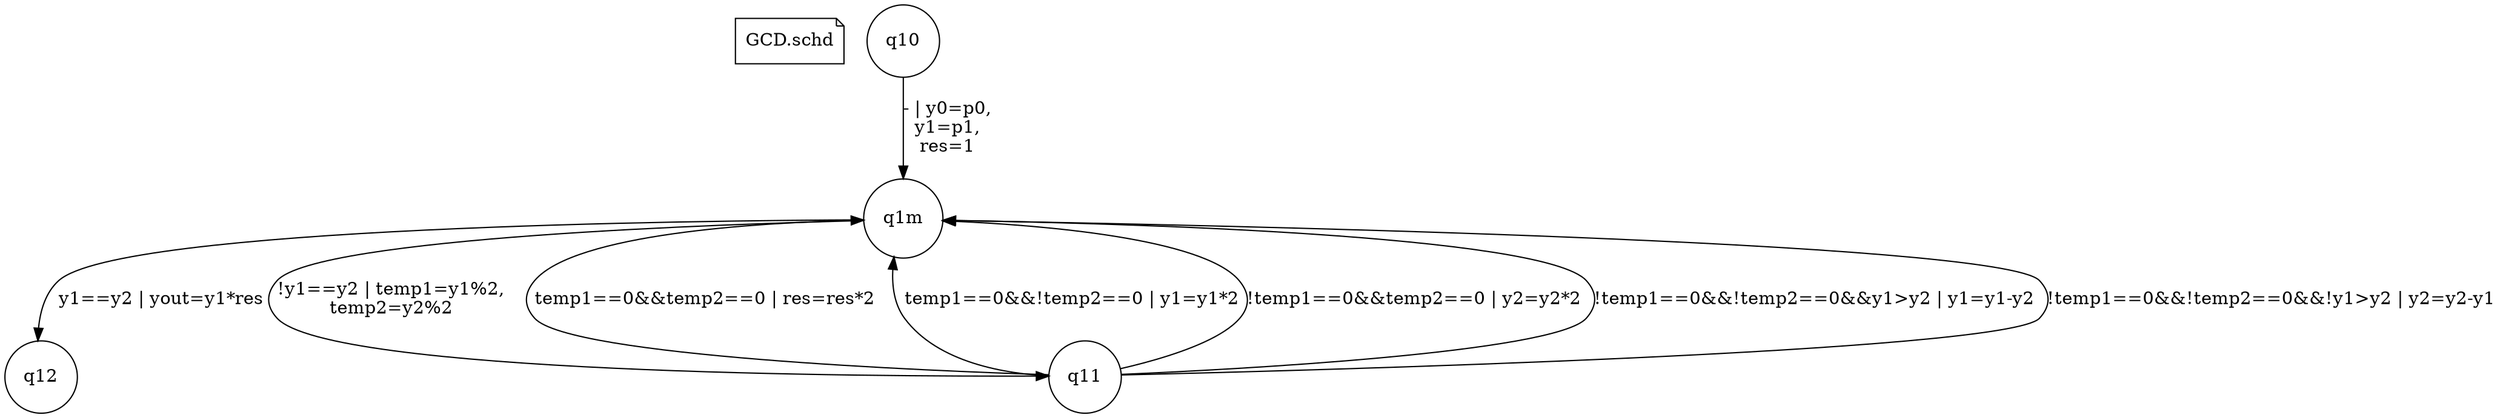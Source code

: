 digraph fsmdIndot {

"GCD.schd" [shape=note];
q10 [shape=circle];
q1m [shape=circle];
q10 -> q1m [label="- | y0=p0,\ny1=p1,\nres=1"];
q1m [shape=circle];
q12 [shape=circle];
q1m -> q12 [label="y1==y2 | yout=y1*res"];
q11 [shape=circle];
q1m -> q11 [label="!y1==y2 | temp1=y1%2,\ntemp2=y2%2"];
q11 [shape=circle];
q1m [shape=circle];
q11 -> q1m [label="temp1==0&&temp2==0 | res=res*2"];
q1m [shape=circle];
q11 -> q1m [label="temp1==0&&!temp2==0 | y1=y1*2"];
q1m [shape=circle];
q11 -> q1m [label="!temp1==0&&temp2==0 | y2=y2*2"];
q1m [shape=circle];
q11 -> q1m [label="!temp1==0&&!temp2==0&&y1>y2 | y1=y1-y2"];
q1m [shape=circle];
q11 -> q1m [label="!temp1==0&&!temp2==0&&!y1>y2 | y2=y2-y1"];

}
